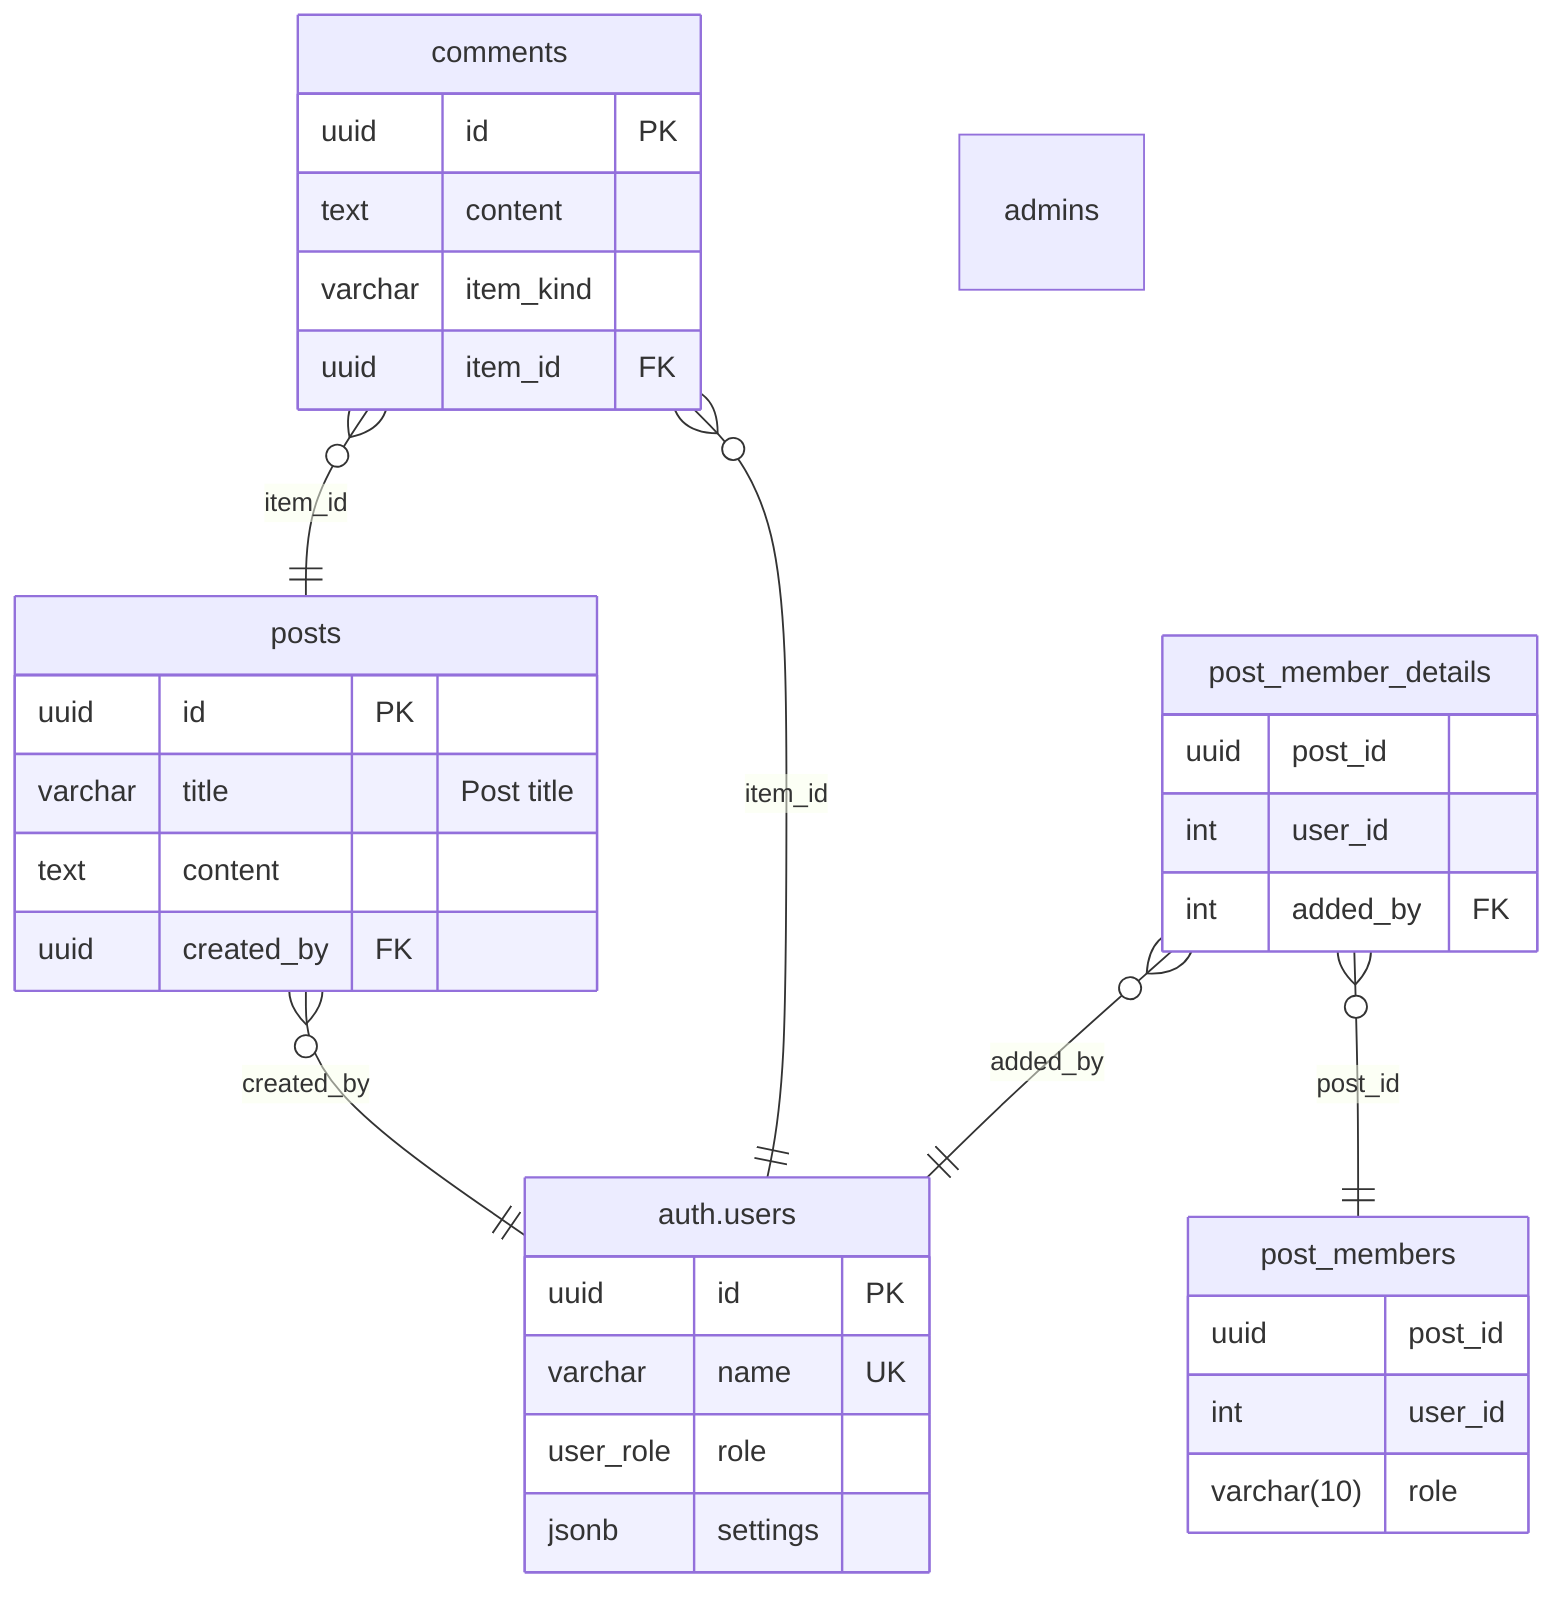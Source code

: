 erDiagram
    "auth.users" {
        uuid id PK
        varchar name UK
        user_role role
        jsonb settings
    }

    posts {
        uuid id PK
        varchar title "Post title"
        text content
        uuid created_by FK
    }
    posts }o--|| "auth.users" : created_by

    comments {
        uuid id PK
        text content
        varchar item_kind
        uuid item_id FK
    }
    comments }o--|| "auth.users" : item_id
    comments }o--|| posts : item_id

    post_members {
        uuid post_id
        int user_id
        varchar(10) role
    }

    post_member_details {
        uuid post_id
        int user_id
        int added_by FK
    }
    post_member_details }o--|| "auth.users" : added_by
    post_member_details }o--|| post_members : post_id

    admins